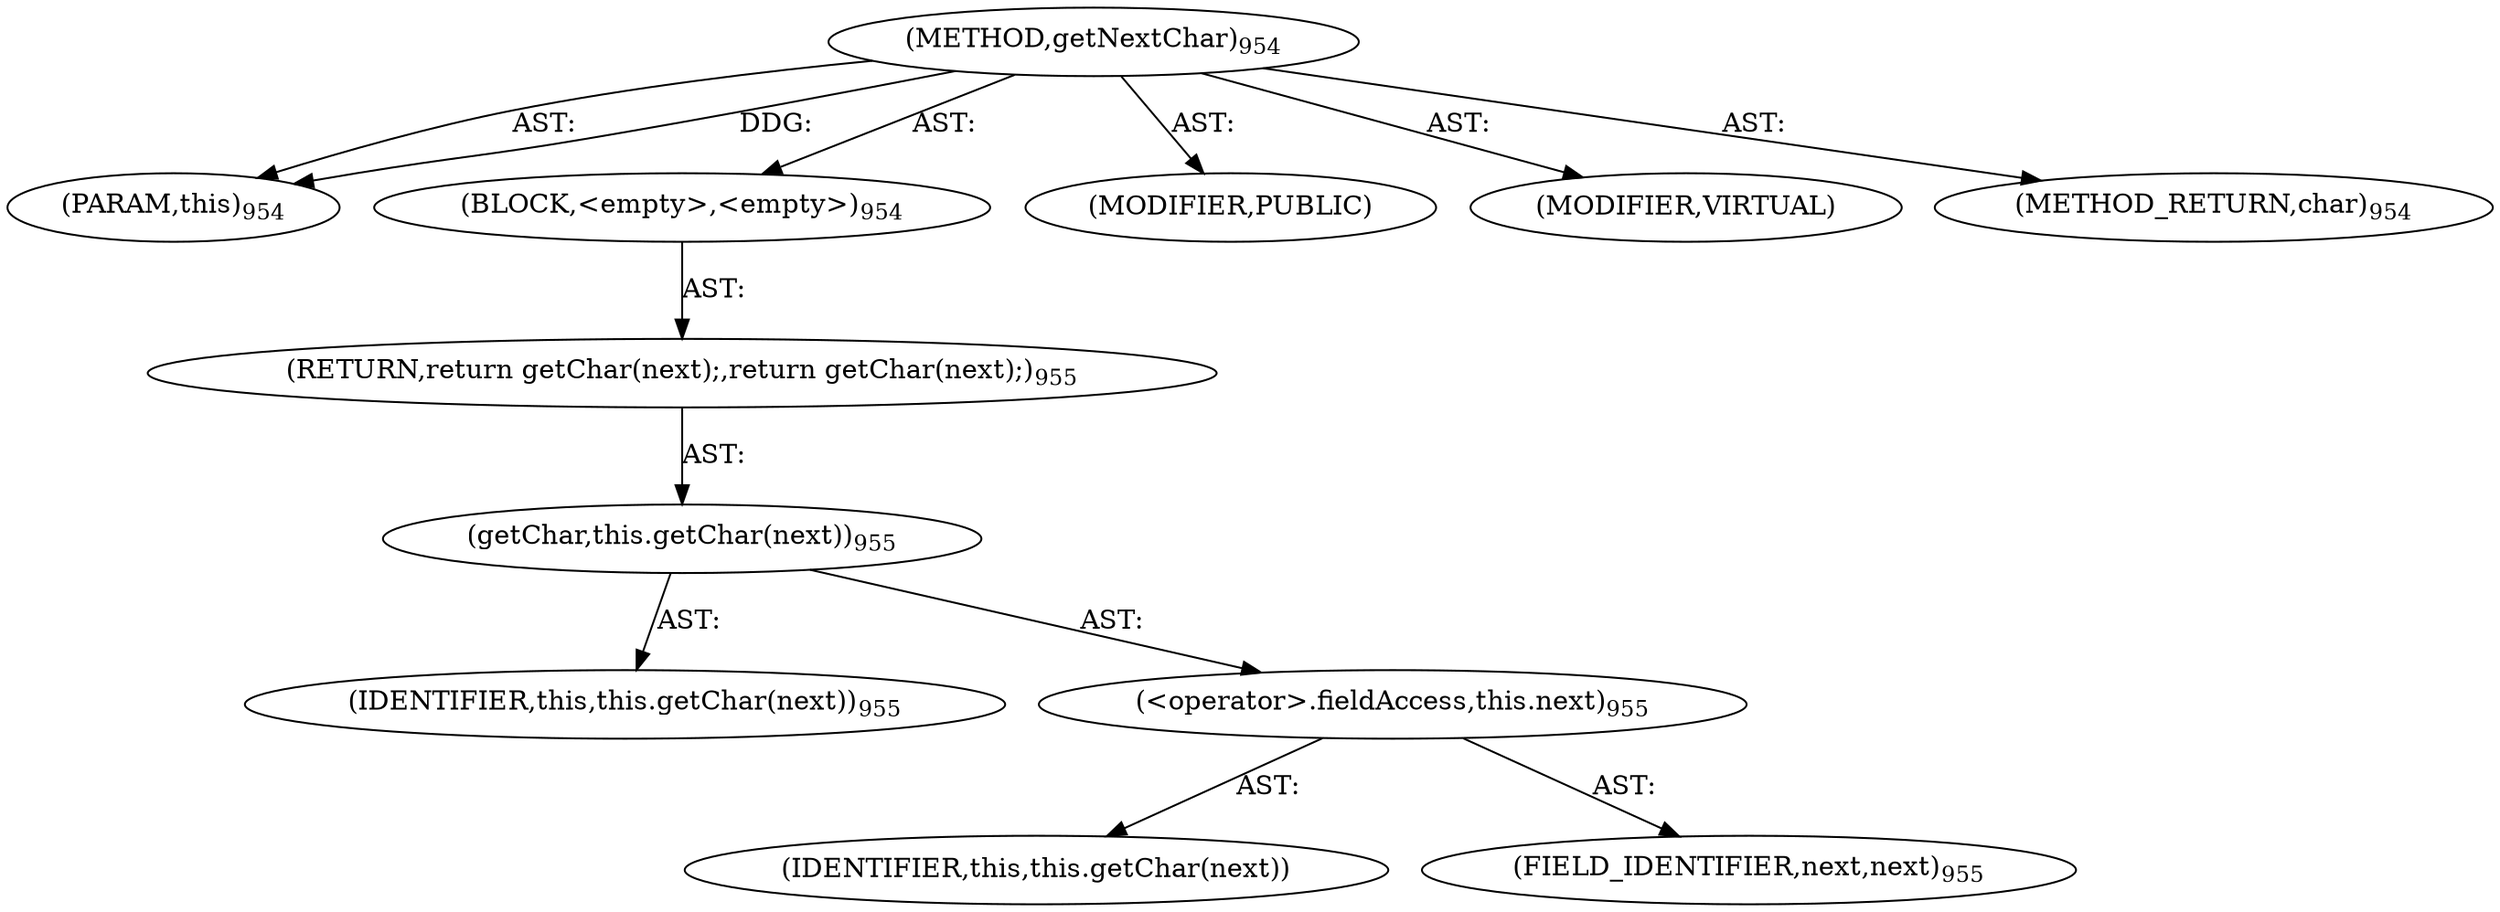 digraph "getNextChar" {  
"111669149726" [label = <(METHOD,getNextChar)<SUB>954</SUB>> ]
"115964117005" [label = <(PARAM,this)<SUB>954</SUB>> ]
"25769803957" [label = <(BLOCK,&lt;empty&gt;,&lt;empty&gt;)<SUB>954</SUB>> ]
"146028888078" [label = <(RETURN,return getChar(next);,return getChar(next);)<SUB>955</SUB>> ]
"30064771877" [label = <(getChar,this.getChar(next))<SUB>955</SUB>> ]
"68719476762" [label = <(IDENTIFIER,this,this.getChar(next))<SUB>955</SUB>> ]
"30064771878" [label = <(&lt;operator&gt;.fieldAccess,this.next)<SUB>955</SUB>> ]
"68719477340" [label = <(IDENTIFIER,this,this.getChar(next))> ]
"55834575071" [label = <(FIELD_IDENTIFIER,next,next)<SUB>955</SUB>> ]
"133143986297" [label = <(MODIFIER,PUBLIC)> ]
"133143986298" [label = <(MODIFIER,VIRTUAL)> ]
"128849018910" [label = <(METHOD_RETURN,char)<SUB>954</SUB>> ]
  "111669149726" -> "115964117005"  [ label = "AST: "] 
  "111669149726" -> "25769803957"  [ label = "AST: "] 
  "111669149726" -> "133143986297"  [ label = "AST: "] 
  "111669149726" -> "133143986298"  [ label = "AST: "] 
  "111669149726" -> "128849018910"  [ label = "AST: "] 
  "25769803957" -> "146028888078"  [ label = "AST: "] 
  "146028888078" -> "30064771877"  [ label = "AST: "] 
  "30064771877" -> "68719476762"  [ label = "AST: "] 
  "30064771877" -> "30064771878"  [ label = "AST: "] 
  "30064771878" -> "68719477340"  [ label = "AST: "] 
  "30064771878" -> "55834575071"  [ label = "AST: "] 
  "111669149726" -> "115964117005"  [ label = "DDG: "] 
}
